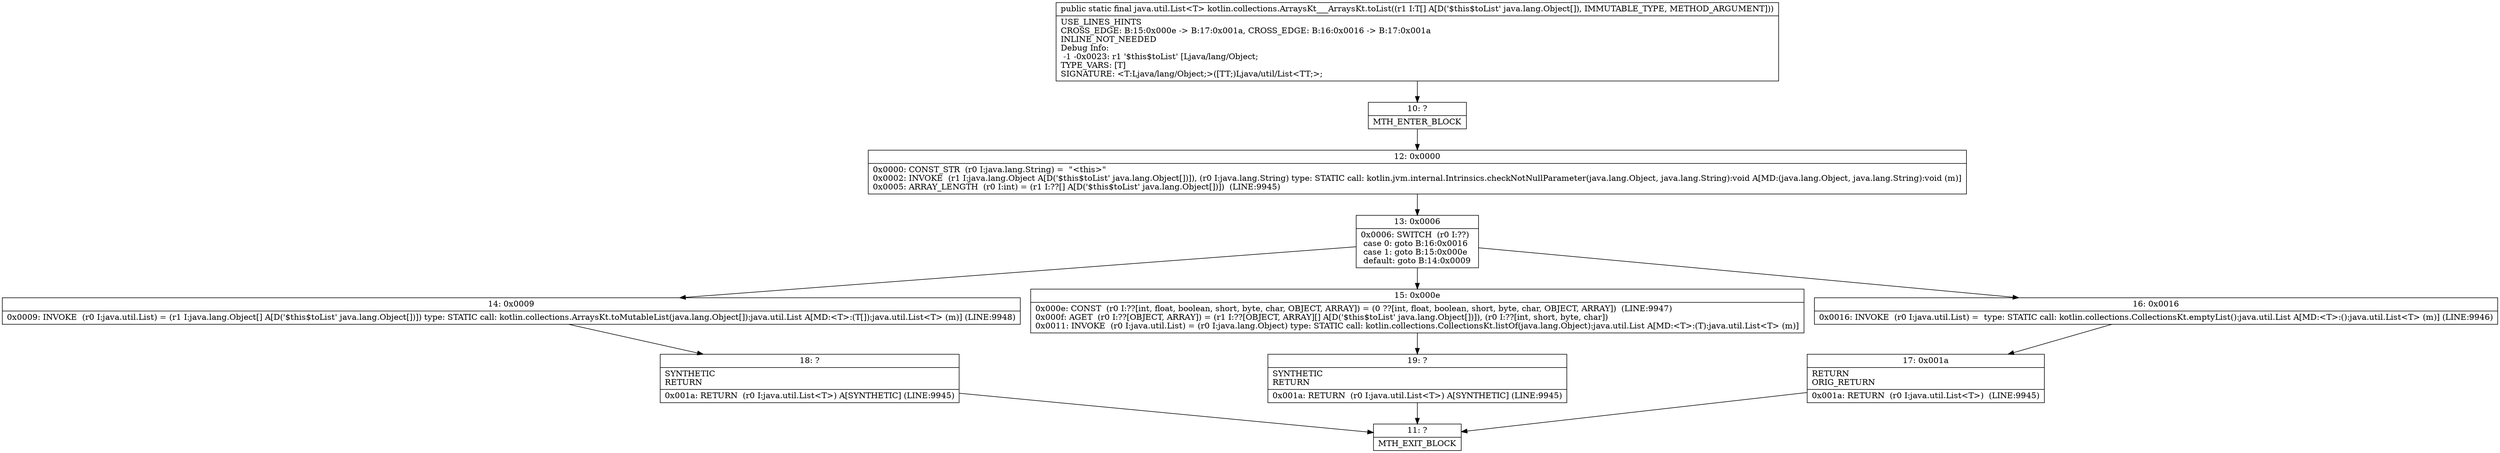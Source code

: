digraph "CFG forkotlin.collections.ArraysKt___ArraysKt.toList([Ljava\/lang\/Object;)Ljava\/util\/List;" {
Node_10 [shape=record,label="{10\:\ ?|MTH_ENTER_BLOCK\l}"];
Node_12 [shape=record,label="{12\:\ 0x0000|0x0000: CONST_STR  (r0 I:java.lang.String) =  \"\<this\>\" \l0x0002: INVOKE  (r1 I:java.lang.Object A[D('$this$toList' java.lang.Object[])]), (r0 I:java.lang.String) type: STATIC call: kotlin.jvm.internal.Intrinsics.checkNotNullParameter(java.lang.Object, java.lang.String):void A[MD:(java.lang.Object, java.lang.String):void (m)]\l0x0005: ARRAY_LENGTH  (r0 I:int) = (r1 I:??[] A[D('$this$toList' java.lang.Object[])])  (LINE:9945)\l}"];
Node_13 [shape=record,label="{13\:\ 0x0006|0x0006: SWITCH  (r0 I:??)\l case 0: goto B:16:0x0016\l case 1: goto B:15:0x000e\l default: goto B:14:0x0009 \l}"];
Node_14 [shape=record,label="{14\:\ 0x0009|0x0009: INVOKE  (r0 I:java.util.List) = (r1 I:java.lang.Object[] A[D('$this$toList' java.lang.Object[])]) type: STATIC call: kotlin.collections.ArraysKt.toMutableList(java.lang.Object[]):java.util.List A[MD:\<T\>:(T[]):java.util.List\<T\> (m)] (LINE:9948)\l}"];
Node_18 [shape=record,label="{18\:\ ?|SYNTHETIC\lRETURN\l|0x001a: RETURN  (r0 I:java.util.List\<T\>) A[SYNTHETIC] (LINE:9945)\l}"];
Node_11 [shape=record,label="{11\:\ ?|MTH_EXIT_BLOCK\l}"];
Node_15 [shape=record,label="{15\:\ 0x000e|0x000e: CONST  (r0 I:??[int, float, boolean, short, byte, char, OBJECT, ARRAY]) = (0 ??[int, float, boolean, short, byte, char, OBJECT, ARRAY])  (LINE:9947)\l0x000f: AGET  (r0 I:??[OBJECT, ARRAY]) = (r1 I:??[OBJECT, ARRAY][] A[D('$this$toList' java.lang.Object[])]), (r0 I:??[int, short, byte, char]) \l0x0011: INVOKE  (r0 I:java.util.List) = (r0 I:java.lang.Object) type: STATIC call: kotlin.collections.CollectionsKt.listOf(java.lang.Object):java.util.List A[MD:\<T\>:(T):java.util.List\<T\> (m)]\l}"];
Node_19 [shape=record,label="{19\:\ ?|SYNTHETIC\lRETURN\l|0x001a: RETURN  (r0 I:java.util.List\<T\>) A[SYNTHETIC] (LINE:9945)\l}"];
Node_16 [shape=record,label="{16\:\ 0x0016|0x0016: INVOKE  (r0 I:java.util.List) =  type: STATIC call: kotlin.collections.CollectionsKt.emptyList():java.util.List A[MD:\<T\>:():java.util.List\<T\> (m)] (LINE:9946)\l}"];
Node_17 [shape=record,label="{17\:\ 0x001a|RETURN\lORIG_RETURN\l|0x001a: RETURN  (r0 I:java.util.List\<T\>)  (LINE:9945)\l}"];
MethodNode[shape=record,label="{public static final java.util.List\<T\> kotlin.collections.ArraysKt___ArraysKt.toList((r1 I:T[] A[D('$this$toList' java.lang.Object[]), IMMUTABLE_TYPE, METHOD_ARGUMENT]))  | USE_LINES_HINTS\lCROSS_EDGE: B:15:0x000e \-\> B:17:0x001a, CROSS_EDGE: B:16:0x0016 \-\> B:17:0x001a\lINLINE_NOT_NEEDED\lDebug Info:\l  \-1 \-0x0023: r1 '$this$toList' [Ljava\/lang\/Object;\lTYPE_VARS: [T]\lSIGNATURE: \<T:Ljava\/lang\/Object;\>([TT;)Ljava\/util\/List\<TT;\>;\l}"];
MethodNode -> Node_10;Node_10 -> Node_12;
Node_12 -> Node_13;
Node_13 -> Node_14;
Node_13 -> Node_15;
Node_13 -> Node_16;
Node_14 -> Node_18;
Node_18 -> Node_11;
Node_15 -> Node_19;
Node_19 -> Node_11;
Node_16 -> Node_17;
Node_17 -> Node_11;
}

